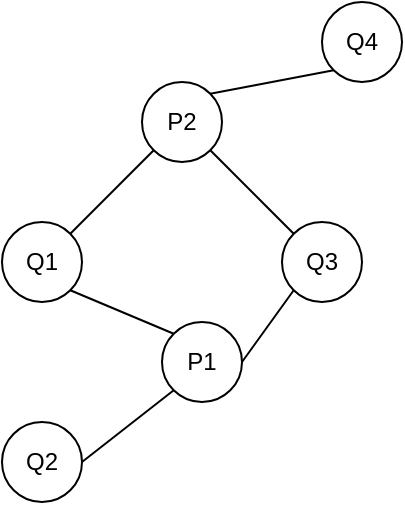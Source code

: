 <mxfile version="24.4.0" type="github">
  <diagram name="Page-1" id="G5aqJZyheEX3Ba9CCHwR">
    <mxGraphModel dx="954" dy="530" grid="1" gridSize="10" guides="1" tooltips="1" connect="1" arrows="1" fold="1" page="1" pageScale="1" pageWidth="827" pageHeight="1169" math="0" shadow="0">
      <root>
        <mxCell id="0" />
        <mxCell id="1" parent="0" />
        <mxCell id="hkvArTBCxvDegpgbUUMU-1" value="P1" style="ellipse;whiteSpace=wrap;html=1;aspect=fixed;" vertex="1" parent="1">
          <mxGeometry x="390" y="280" width="40" height="40" as="geometry" />
        </mxCell>
        <mxCell id="hkvArTBCxvDegpgbUUMU-2" value="Q1" style="ellipse;whiteSpace=wrap;html=1;aspect=fixed;" vertex="1" parent="1">
          <mxGeometry x="310" y="230" width="40" height="40" as="geometry" />
        </mxCell>
        <mxCell id="hkvArTBCxvDegpgbUUMU-3" value="Q2" style="ellipse;whiteSpace=wrap;html=1;aspect=fixed;" vertex="1" parent="1">
          <mxGeometry x="310" y="330" width="40" height="40" as="geometry" />
        </mxCell>
        <mxCell id="hkvArTBCxvDegpgbUUMU-4" value="Q3" style="ellipse;whiteSpace=wrap;html=1;aspect=fixed;" vertex="1" parent="1">
          <mxGeometry x="450" y="230" width="40" height="40" as="geometry" />
        </mxCell>
        <mxCell id="hkvArTBCxvDegpgbUUMU-5" value="P2" style="ellipse;whiteSpace=wrap;html=1;aspect=fixed;" vertex="1" parent="1">
          <mxGeometry x="380" y="160" width="40" height="40" as="geometry" />
        </mxCell>
        <mxCell id="hkvArTBCxvDegpgbUUMU-6" value="Q4" style="ellipse;whiteSpace=wrap;html=1;aspect=fixed;" vertex="1" parent="1">
          <mxGeometry x="470" y="120" width="40" height="40" as="geometry" />
        </mxCell>
        <mxCell id="hkvArTBCxvDegpgbUUMU-7" value="" style="endArrow=none;html=1;rounded=0;entryX=1;entryY=1;entryDx=0;entryDy=0;exitX=0;exitY=0;exitDx=0;exitDy=0;" edge="1" parent="1" source="hkvArTBCxvDegpgbUUMU-1" target="hkvArTBCxvDegpgbUUMU-2">
          <mxGeometry width="50" height="50" relative="1" as="geometry">
            <mxPoint x="390" y="300" as="sourcePoint" />
            <mxPoint x="440" y="250" as="targetPoint" />
          </mxGeometry>
        </mxCell>
        <mxCell id="hkvArTBCxvDegpgbUUMU-8" value="" style="endArrow=none;html=1;rounded=0;entryX=0;entryY=1;entryDx=0;entryDy=0;" edge="1" parent="1" target="hkvArTBCxvDegpgbUUMU-1">
          <mxGeometry width="50" height="50" relative="1" as="geometry">
            <mxPoint x="350" y="350" as="sourcePoint" />
            <mxPoint x="400" y="300" as="targetPoint" />
          </mxGeometry>
        </mxCell>
        <mxCell id="hkvArTBCxvDegpgbUUMU-9" value="" style="endArrow=none;html=1;rounded=0;entryX=0;entryY=1;entryDx=0;entryDy=0;" edge="1" parent="1" target="hkvArTBCxvDegpgbUUMU-4">
          <mxGeometry width="50" height="50" relative="1" as="geometry">
            <mxPoint x="430" y="300" as="sourcePoint" />
            <mxPoint x="480" y="280" as="targetPoint" />
          </mxGeometry>
        </mxCell>
        <mxCell id="hkvArTBCxvDegpgbUUMU-10" value="" style="endArrow=none;html=1;rounded=0;exitX=1;exitY=1;exitDx=0;exitDy=0;entryX=0;entryY=0;entryDx=0;entryDy=0;" edge="1" parent="1" source="hkvArTBCxvDegpgbUUMU-5" target="hkvArTBCxvDegpgbUUMU-4">
          <mxGeometry width="50" height="50" relative="1" as="geometry">
            <mxPoint x="180" y="290" as="sourcePoint" />
            <mxPoint x="230" y="240" as="targetPoint" />
          </mxGeometry>
        </mxCell>
        <mxCell id="hkvArTBCxvDegpgbUUMU-11" value="" style="endArrow=none;html=1;rounded=0;exitX=1;exitY=0;exitDx=0;exitDy=0;entryX=0;entryY=1;entryDx=0;entryDy=0;" edge="1" parent="1" source="hkvArTBCxvDegpgbUUMU-5" target="hkvArTBCxvDegpgbUUMU-6">
          <mxGeometry width="50" height="50" relative="1" as="geometry">
            <mxPoint x="510" y="410" as="sourcePoint" />
            <mxPoint x="560" y="360" as="targetPoint" />
          </mxGeometry>
        </mxCell>
        <mxCell id="hkvArTBCxvDegpgbUUMU-12" value="" style="endArrow=none;html=1;rounded=0;exitX=1;exitY=0;exitDx=0;exitDy=0;entryX=0;entryY=1;entryDx=0;entryDy=0;" edge="1" parent="1" source="hkvArTBCxvDegpgbUUMU-2" target="hkvArTBCxvDegpgbUUMU-5">
          <mxGeometry width="50" height="50" relative="1" as="geometry">
            <mxPoint x="340" y="240" as="sourcePoint" />
            <mxPoint x="390" y="190" as="targetPoint" />
          </mxGeometry>
        </mxCell>
      </root>
    </mxGraphModel>
  </diagram>
</mxfile>
